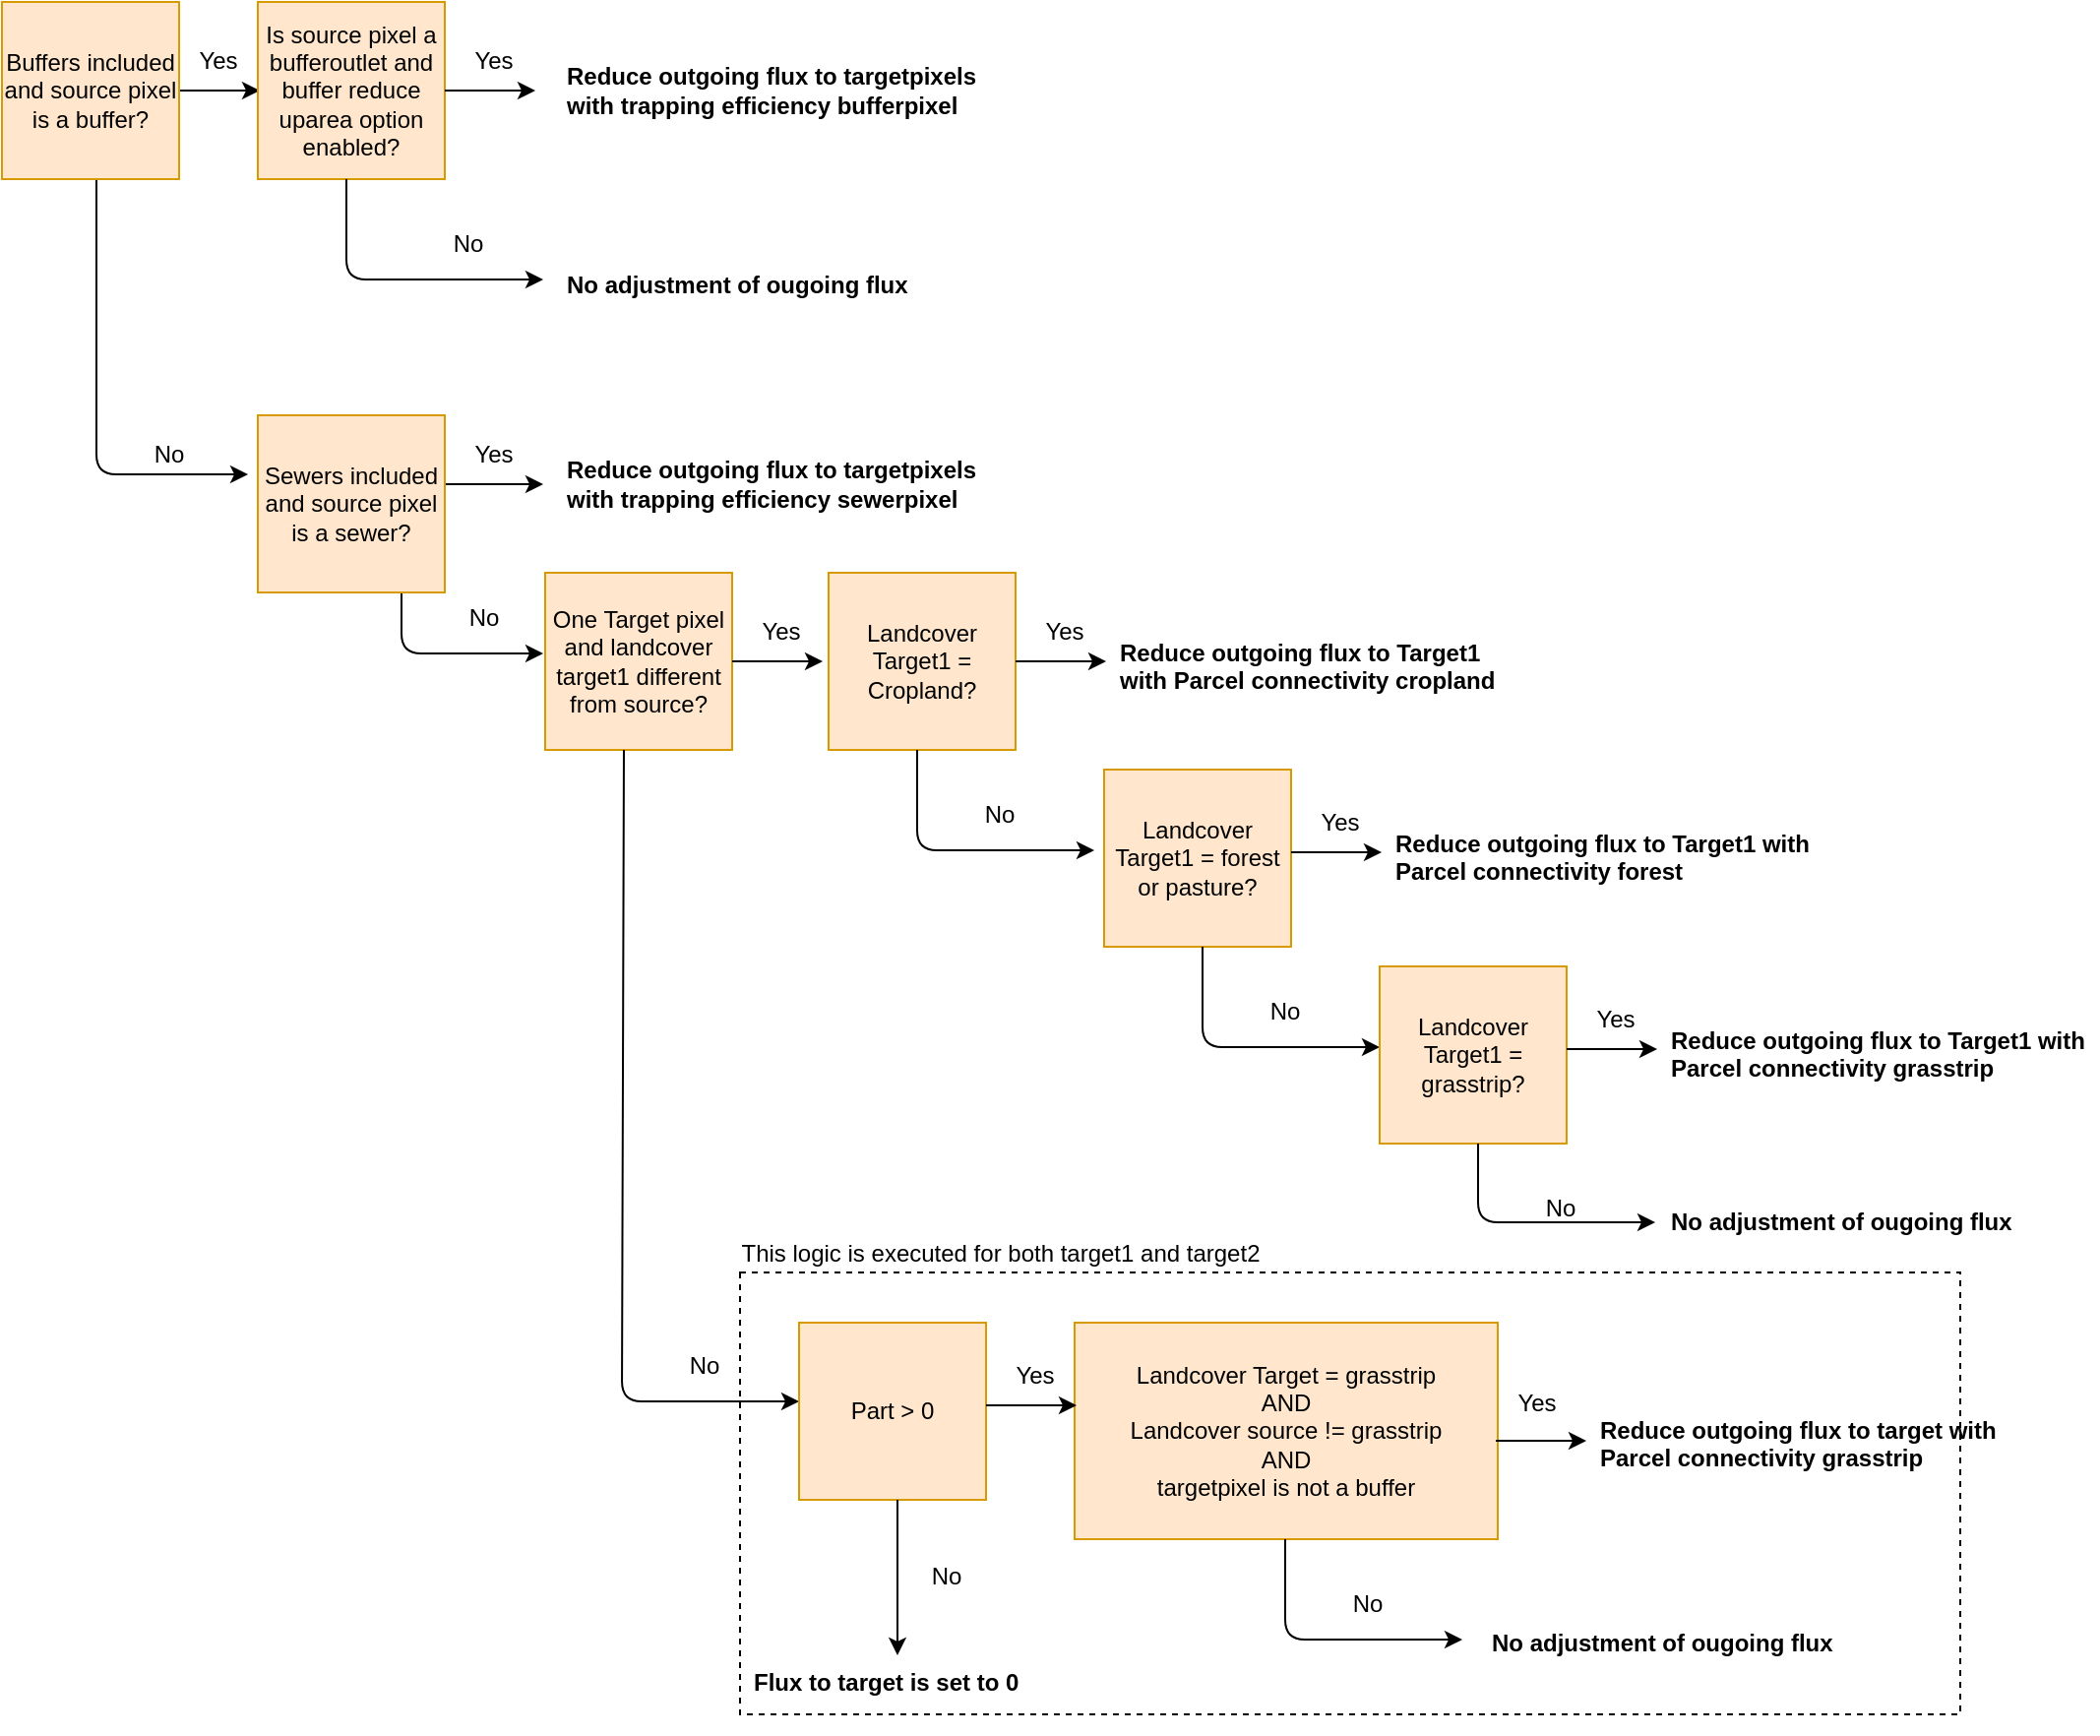 <mxfile version="15.9.1" type="device"><diagram id="lCDUx9Ks063r8kTa6s_1" name="Page-1"><mxGraphModel dx="1422" dy="780" grid="1" gridSize="10" guides="1" tooltips="1" connect="1" arrows="1" fold="1" page="1" pageScale="1" pageWidth="1169" pageHeight="827" math="0" shadow="0"><root><mxCell id="0"/><mxCell id="1" parent="0"/><mxCell id="PbknvmYc1wXzGrOLYjCx-216" value="" style="rounded=0;whiteSpace=wrap;html=1;dashed=1;fillColor=none;" vertex="1" parent="1"><mxGeometry x="540" y="1195.5" width="620" height="224.5" as="geometry"/></mxCell><mxCell id="PbknvmYc1wXzGrOLYjCx-126" value="" style="endArrow=classic;html=1;entryX=0;entryY=0.5;entryDx=0;entryDy=0;align=left;verticalAlign=top;" edge="1" parent="1"><mxGeometry width="50" height="50" relative="1" as="geometry"><mxPoint x="250" y="595" as="sourcePoint"/><mxPoint x="296" y="595" as="targetPoint"/><Array as="points"/></mxGeometry></mxCell><mxCell id="PbknvmYc1wXzGrOLYjCx-127" value="Yes" style="text;html=1;strokeColor=none;fillColor=none;align=center;verticalAlign=middle;whiteSpace=wrap;rounded=0;" vertex="1" parent="1"><mxGeometry x="255" y="570" width="40" height="20" as="geometry"/></mxCell><mxCell id="PbknvmYc1wXzGrOLYjCx-129" value="" style="endArrow=classic;html=1;align=left;" edge="1" parent="1"><mxGeometry width="50" height="50" relative="1" as="geometry"><mxPoint x="213" y="630" as="sourcePoint"/><mxPoint x="290" y="790" as="targetPoint"/><Array as="points"><mxPoint x="213" y="660"/><mxPoint x="213" y="790"/></Array></mxGeometry></mxCell><mxCell id="PbknvmYc1wXzGrOLYjCx-130" value="No" style="text;html=1;strokeColor=none;fillColor=none;align=center;verticalAlign=middle;whiteSpace=wrap;rounded=0;" vertex="1" parent="1"><mxGeometry x="230" y="770" width="40" height="20" as="geometry"/></mxCell><mxCell id="PbknvmYc1wXzGrOLYjCx-132" value="" style="endArrow=classic;html=1;align=left;verticalAlign=top;" edge="1" parent="1"><mxGeometry width="50" height="50" relative="1" as="geometry"><mxPoint x="375" y="795" as="sourcePoint"/><mxPoint x="440" y="795" as="targetPoint"/><Array as="points"/></mxGeometry></mxCell><mxCell id="PbknvmYc1wXzGrOLYjCx-133" value="Yes" style="text;html=1;strokeColor=none;fillColor=none;align=center;verticalAlign=middle;whiteSpace=wrap;rounded=0;" vertex="1" parent="1"><mxGeometry x="395" y="770" width="40" height="20" as="geometry"/></mxCell><mxCell id="PbknvmYc1wXzGrOLYjCx-134" value="&lt;div align=&quot;left&quot;&gt;Reduce outgoing flux to targetpixels &lt;br&gt;&lt;/div&gt;&lt;div align=&quot;left&quot;&gt;with trapping efficiency sewerpixel&lt;br&gt;&lt;/div&gt;" style="text;html=1;align=left;verticalAlign=middle;resizable=0;points=[];autosize=1;fontStyle=1" vertex="1" parent="1"><mxGeometry x="450" y="780" width="220" height="30" as="geometry"/></mxCell><mxCell id="PbknvmYc1wXzGrOLYjCx-135" value="" style="endArrow=classic;html=1;align=left;" edge="1" parent="1"><mxGeometry width="50" height="50" relative="1" as="geometry"><mxPoint x="368" y="830" as="sourcePoint"/><mxPoint x="440" y="881" as="targetPoint"/><Array as="points"><mxPoint x="368" y="881"/></Array></mxGeometry></mxCell><mxCell id="PbknvmYc1wXzGrOLYjCx-136" value="No" style="text;html=1;strokeColor=none;fillColor=none;align=center;verticalAlign=middle;whiteSpace=wrap;rounded=0;" vertex="1" parent="1"><mxGeometry x="390" y="853" width="40" height="20" as="geometry"/></mxCell><mxCell id="PbknvmYc1wXzGrOLYjCx-137" value="Is source pixel a bufferoutlet and buffer reduce uparea option enabled?" style="rounded=0;whiteSpace=wrap;html=1;align=center;fillColor=#ffe6cc;strokeColor=#d79b00;" vertex="1" parent="1"><mxGeometry x="295" y="550" width="95" height="90" as="geometry"/></mxCell><mxCell id="PbknvmYc1wXzGrOLYjCx-156" value="" style="endArrow=classic;html=1;entryX=0;entryY=0.5;entryDx=0;entryDy=0;align=left;verticalAlign=top;" edge="1" parent="1"><mxGeometry width="50" height="50" relative="1" as="geometry"><mxPoint x="390" y="595" as="sourcePoint"/><mxPoint x="436" y="595" as="targetPoint"/><Array as="points"/></mxGeometry></mxCell><mxCell id="PbknvmYc1wXzGrOLYjCx-157" value="Yes" style="text;html=1;strokeColor=none;fillColor=none;align=center;verticalAlign=middle;whiteSpace=wrap;rounded=0;" vertex="1" parent="1"><mxGeometry x="395" y="570" width="40" height="20" as="geometry"/></mxCell><mxCell id="PbknvmYc1wXzGrOLYjCx-158" value="" style="endArrow=classic;html=1;align=left;" edge="1" parent="1"><mxGeometry width="50" height="50" relative="1" as="geometry"><mxPoint x="340" y="640" as="sourcePoint"/><mxPoint x="440" y="691" as="targetPoint"/><Array as="points"><mxPoint x="340" y="691"/></Array></mxGeometry></mxCell><mxCell id="PbknvmYc1wXzGrOLYjCx-159" value="No" style="text;html=1;strokeColor=none;fillColor=none;align=center;verticalAlign=middle;whiteSpace=wrap;rounded=0;" vertex="1" parent="1"><mxGeometry x="382" y="663" width="40" height="20" as="geometry"/></mxCell><mxCell id="PbknvmYc1wXzGrOLYjCx-160" value="&lt;div align=&quot;left&quot;&gt;Reduce outgoing flux to targetpixels&lt;/div&gt;&lt;div align=&quot;left&quot;&gt; with trapping efficiency bufferpixel&lt;/div&gt;" style="text;html=1;align=left;verticalAlign=middle;resizable=0;points=[];autosize=1;fontStyle=1" vertex="1" parent="1"><mxGeometry x="450" y="580" width="220" height="30" as="geometry"/></mxCell><mxCell id="PbknvmYc1wXzGrOLYjCx-161" value="&lt;b&gt;No adjustment of ougoing flux&lt;br&gt;&lt;/b&gt;" style="text;whiteSpace=wrap;html=1;" vertex="1" parent="1"><mxGeometry x="450" y="680" width="180" height="40" as="geometry"/></mxCell><mxCell id="PbknvmYc1wXzGrOLYjCx-125" value="Buffers included and source pixel is a buffer?" style="whiteSpace=wrap;html=1;aspect=fixed;fillColor=#ffe6cc;strokeColor=#d79b00;" vertex="1" parent="1"><mxGeometry x="165" y="550" width="90" height="90" as="geometry"/></mxCell><mxCell id="PbknvmYc1wXzGrOLYjCx-131" value="Sewers included and source pixel is a sewer?" style="rounded=0;whiteSpace=wrap;html=1;align=center;fillColor=#ffe6cc;strokeColor=#d79b00;" vertex="1" parent="1"><mxGeometry x="295" y="760" width="95" height="90" as="geometry"/></mxCell><mxCell id="PbknvmYc1wXzGrOLYjCx-164" value="One Target pixel and landcover target1 different from source?" style="rounded=0;whiteSpace=wrap;html=1;align=center;fillColor=#ffe6cc;strokeColor=#d79b00;" vertex="1" parent="1"><mxGeometry x="441" y="840" width="95" height="90" as="geometry"/></mxCell><mxCell id="PbknvmYc1wXzGrOLYjCx-165" value="" style="endArrow=classic;html=1;entryX=0;entryY=0.5;entryDx=0;entryDy=0;align=left;verticalAlign=top;" edge="1" parent="1"><mxGeometry width="50" height="50" relative="1" as="geometry"><mxPoint x="536" y="885" as="sourcePoint"/><mxPoint x="582" y="885" as="targetPoint"/><Array as="points"/></mxGeometry></mxCell><mxCell id="PbknvmYc1wXzGrOLYjCx-166" value="Yes" style="text;html=1;strokeColor=none;fillColor=none;align=center;verticalAlign=middle;whiteSpace=wrap;rounded=0;" vertex="1" parent="1"><mxGeometry x="541" y="860" width="40" height="20" as="geometry"/></mxCell><mxCell id="PbknvmYc1wXzGrOLYjCx-167" value="Landcover Target1 = Cropland?" style="rounded=0;whiteSpace=wrap;html=1;align=center;fillColor=#ffe6cc;strokeColor=#d79b00;" vertex="1" parent="1"><mxGeometry x="585" y="840" width="95" height="90" as="geometry"/></mxCell><mxCell id="PbknvmYc1wXzGrOLYjCx-168" value="" style="endArrow=classic;html=1;entryX=0;entryY=0.5;entryDx=0;entryDy=0;align=left;verticalAlign=top;" edge="1" parent="1"><mxGeometry width="50" height="50" relative="1" as="geometry"><mxPoint x="680" y="885" as="sourcePoint"/><mxPoint x="726" y="885" as="targetPoint"/><Array as="points"/></mxGeometry></mxCell><mxCell id="PbknvmYc1wXzGrOLYjCx-169" value="Yes" style="text;html=1;strokeColor=none;fillColor=none;align=center;verticalAlign=middle;whiteSpace=wrap;rounded=0;" vertex="1" parent="1"><mxGeometry x="685" y="860" width="40" height="20" as="geometry"/></mxCell><mxCell id="PbknvmYc1wXzGrOLYjCx-170" value="&lt;b&gt;Reduce outgoing flux to Target1 with Parcel connectivity cropland &lt;br&gt;&lt;/b&gt;" style="text;whiteSpace=wrap;html=1;" vertex="1" parent="1"><mxGeometry x="731" y="867" width="209" height="40" as="geometry"/></mxCell><mxCell id="PbknvmYc1wXzGrOLYjCx-174" value="" style="endArrow=classic;html=1;align=left;" edge="1" parent="1"><mxGeometry width="50" height="50" relative="1" as="geometry"><mxPoint x="630" y="930" as="sourcePoint"/><mxPoint x="720" y="981" as="targetPoint"/><Array as="points"><mxPoint x="630" y="981"/></Array></mxGeometry></mxCell><mxCell id="PbknvmYc1wXzGrOLYjCx-175" value="No" style="text;html=1;strokeColor=none;fillColor=none;align=center;verticalAlign=middle;whiteSpace=wrap;rounded=0;" vertex="1" parent="1"><mxGeometry x="652" y="953" width="40" height="20" as="geometry"/></mxCell><mxCell id="PbknvmYc1wXzGrOLYjCx-176" value="Landcover Target1 = forest or pasture?" style="rounded=0;whiteSpace=wrap;html=1;align=center;fillColor=#ffe6cc;strokeColor=#d79b00;" vertex="1" parent="1"><mxGeometry x="725" y="940" width="95" height="90" as="geometry"/></mxCell><mxCell id="PbknvmYc1wXzGrOLYjCx-180" value="" style="endArrow=classic;html=1;entryX=0;entryY=0.5;entryDx=0;entryDy=0;align=left;verticalAlign=top;" edge="1" parent="1"><mxGeometry width="50" height="50" relative="1" as="geometry"><mxPoint x="820" y="982" as="sourcePoint"/><mxPoint x="866" y="982" as="targetPoint"/><Array as="points"/></mxGeometry></mxCell><mxCell id="PbknvmYc1wXzGrOLYjCx-181" value="Yes" style="text;html=1;strokeColor=none;fillColor=none;align=center;verticalAlign=middle;whiteSpace=wrap;rounded=0;" vertex="1" parent="1"><mxGeometry x="825" y="957" width="40" height="20" as="geometry"/></mxCell><mxCell id="PbknvmYc1wXzGrOLYjCx-182" value="&lt;b&gt;Reduce outgoing flux to Target1 with Parcel connectivity forest&lt;br&gt;&lt;/b&gt;" style="text;whiteSpace=wrap;html=1;" vertex="1" parent="1"><mxGeometry x="871" y="964" width="219" height="40" as="geometry"/></mxCell><mxCell id="PbknvmYc1wXzGrOLYjCx-183" value="" style="endArrow=classic;html=1;align=left;" edge="1" parent="1"><mxGeometry width="50" height="50" relative="1" as="geometry"><mxPoint x="775" y="1030" as="sourcePoint"/><mxPoint x="865" y="1081" as="targetPoint"/><Array as="points"><mxPoint x="775" y="1081"/></Array></mxGeometry></mxCell><mxCell id="PbknvmYc1wXzGrOLYjCx-184" value="No" style="text;html=1;strokeColor=none;fillColor=none;align=center;verticalAlign=middle;whiteSpace=wrap;rounded=0;" vertex="1" parent="1"><mxGeometry x="797" y="1053" width="40" height="20" as="geometry"/></mxCell><mxCell id="PbknvmYc1wXzGrOLYjCx-185" value="Landcover Target1 = grasstrip?" style="rounded=0;whiteSpace=wrap;html=1;align=center;fillColor=#ffe6cc;strokeColor=#d79b00;" vertex="1" parent="1"><mxGeometry x="865" y="1040" width="95" height="90" as="geometry"/></mxCell><mxCell id="PbknvmYc1wXzGrOLYjCx-186" value="" style="endArrow=classic;html=1;entryX=0;entryY=0.5;entryDx=0;entryDy=0;align=left;verticalAlign=top;" edge="1" parent="1"><mxGeometry width="50" height="50" relative="1" as="geometry"><mxPoint x="960" y="1082" as="sourcePoint"/><mxPoint x="1006" y="1082" as="targetPoint"/><Array as="points"/></mxGeometry></mxCell><mxCell id="PbknvmYc1wXzGrOLYjCx-187" value="Yes" style="text;html=1;strokeColor=none;fillColor=none;align=center;verticalAlign=middle;whiteSpace=wrap;rounded=0;" vertex="1" parent="1"><mxGeometry x="965" y="1057" width="40" height="20" as="geometry"/></mxCell><mxCell id="PbknvmYc1wXzGrOLYjCx-188" value="&lt;b&gt;Reduce outgoing flux to Target1 with Parcel connectivity grasstrip&lt;br&gt;&lt;/b&gt;" style="text;whiteSpace=wrap;html=1;" vertex="1" parent="1"><mxGeometry x="1011" y="1064" width="219" height="40" as="geometry"/></mxCell><mxCell id="PbknvmYc1wXzGrOLYjCx-189" value="" style="endArrow=classic;html=1;align=left;" edge="1" parent="1"><mxGeometry width="50" height="50" relative="1" as="geometry"><mxPoint x="915" y="1130" as="sourcePoint"/><mxPoint x="1005" y="1170" as="targetPoint"/><Array as="points"><mxPoint x="915" y="1170"/></Array></mxGeometry></mxCell><mxCell id="PbknvmYc1wXzGrOLYjCx-190" value="No" style="text;html=1;strokeColor=none;fillColor=none;align=center;verticalAlign=middle;whiteSpace=wrap;rounded=0;" vertex="1" parent="1"><mxGeometry x="937" y="1153" width="40" height="20" as="geometry"/></mxCell><mxCell id="PbknvmYc1wXzGrOLYjCx-192" value="" style="endArrow=classic;html=1;align=left;exitX=0.421;exitY=1;exitDx=0;exitDy=0;exitPerimeter=0;" edge="1" parent="1" source="PbknvmYc1wXzGrOLYjCx-164"><mxGeometry width="50" height="50" relative="1" as="geometry"><mxPoint x="480" y="1210" as="sourcePoint"/><mxPoint x="570" y="1261" as="targetPoint"/><Array as="points"><mxPoint x="480" y="1261"/></Array></mxGeometry></mxCell><mxCell id="PbknvmYc1wXzGrOLYjCx-193" value="No" style="text;html=1;strokeColor=none;fillColor=none;align=center;verticalAlign=middle;whiteSpace=wrap;rounded=0;" vertex="1" parent="1"><mxGeometry x="502" y="1233" width="40" height="20" as="geometry"/></mxCell><mxCell id="PbknvmYc1wXzGrOLYjCx-199" value="Landcover Target = grasstrip &lt;br&gt;&lt;div&gt;AND &lt;br&gt;&lt;/div&gt;&lt;div&gt;Landcover source != grasstrip &lt;br&gt;&lt;/div&gt;&lt;div&gt;AND&lt;/div&gt;&lt;div&gt;targetpixel is not a buffer&lt;br&gt;&lt;/div&gt;" style="rounded=0;whiteSpace=wrap;html=1;align=center;fillColor=#ffe6cc;strokeColor=#d79b00;" vertex="1" parent="1"><mxGeometry x="710" y="1221" width="215" height="110" as="geometry"/></mxCell><mxCell id="PbknvmYc1wXzGrOLYjCx-201" value="Yes" style="text;html=1;strokeColor=none;fillColor=none;align=center;verticalAlign=middle;whiteSpace=wrap;rounded=0;" vertex="1" parent="1"><mxGeometry x="925" y="1252" width="40" height="20" as="geometry"/></mxCell><mxCell id="PbknvmYc1wXzGrOLYjCx-202" value="&lt;b&gt;Reduce outgoing flux to target with Parcel connectivity grasstrip&lt;br&gt;&lt;/b&gt;" style="text;whiteSpace=wrap;html=1;" vertex="1" parent="1"><mxGeometry x="975" y="1262" width="205" height="40" as="geometry"/></mxCell><mxCell id="PbknvmYc1wXzGrOLYjCx-204" value="" style="endArrow=classic;html=1;entryX=0;entryY=0.5;entryDx=0;entryDy=0;align=left;verticalAlign=top;" edge="1" parent="1"><mxGeometry width="50" height="50" relative="1" as="geometry"><mxPoint x="924" y="1281" as="sourcePoint"/><mxPoint x="970" y="1281" as="targetPoint"/><Array as="points"/></mxGeometry></mxCell><mxCell id="PbknvmYc1wXzGrOLYjCx-205" value="" style="endArrow=classic;html=1;align=left;" edge="1" parent="1"><mxGeometry width="50" height="50" relative="1" as="geometry"><mxPoint x="817" y="1331" as="sourcePoint"/><mxPoint x="907" y="1382" as="targetPoint"/><Array as="points"><mxPoint x="817" y="1382"/></Array></mxGeometry></mxCell><mxCell id="PbknvmYc1wXzGrOLYjCx-206" value="No" style="text;html=1;strokeColor=none;fillColor=none;align=center;verticalAlign=middle;whiteSpace=wrap;rounded=0;" vertex="1" parent="1"><mxGeometry x="839" y="1354" width="40" height="20" as="geometry"/></mxCell><mxCell id="PbknvmYc1wXzGrOLYjCx-208" value="Part &amp;gt; 0" style="rounded=0;whiteSpace=wrap;html=1;align=center;fillColor=#ffe6cc;strokeColor=#d79b00;" vertex="1" parent="1"><mxGeometry x="570" y="1221" width="95" height="90" as="geometry"/></mxCell><mxCell id="PbknvmYc1wXzGrOLYjCx-209" value="" style="endArrow=classic;html=1;entryX=0;entryY=0.5;entryDx=0;entryDy=0;align=left;verticalAlign=top;" edge="1" parent="1"><mxGeometry width="50" height="50" relative="1" as="geometry"><mxPoint x="665" y="1263" as="sourcePoint"/><mxPoint x="711" y="1263" as="targetPoint"/><Array as="points"/></mxGeometry></mxCell><mxCell id="PbknvmYc1wXzGrOLYjCx-210" value="Yes" style="text;html=1;strokeColor=none;fillColor=none;align=center;verticalAlign=middle;whiteSpace=wrap;rounded=0;" vertex="1" parent="1"><mxGeometry x="670" y="1238" width="40" height="20" as="geometry"/></mxCell><mxCell id="PbknvmYc1wXzGrOLYjCx-212" value="" style="endArrow=classic;html=1;align=left;" edge="1" parent="1"><mxGeometry width="50" height="50" relative="1" as="geometry"><mxPoint x="620" y="1311" as="sourcePoint"/><mxPoint x="620" y="1390" as="targetPoint"/><Array as="points"><mxPoint x="620" y="1362"/></Array></mxGeometry></mxCell><mxCell id="PbknvmYc1wXzGrOLYjCx-213" value="No" style="text;html=1;strokeColor=none;fillColor=none;align=center;verticalAlign=middle;whiteSpace=wrap;rounded=0;" vertex="1" parent="1"><mxGeometry x="625" y="1340" width="40" height="20" as="geometry"/></mxCell><mxCell id="PbknvmYc1wXzGrOLYjCx-215" value="&lt;b&gt;Flux to target is set to 0&lt;/b&gt;" style="text;whiteSpace=wrap;html=1;" vertex="1" parent="1"><mxGeometry x="545" y="1390" width="180" height="40" as="geometry"/></mxCell><mxCell id="PbknvmYc1wXzGrOLYjCx-217" value="This logic is executed for both target1 and target2" style="text;html=1;strokeColor=none;fillColor=none;align=center;verticalAlign=middle;whiteSpace=wrap;rounded=0;dashed=1;" vertex="1" parent="1"><mxGeometry x="514.5" y="1171" width="315" height="30" as="geometry"/></mxCell><mxCell id="PbknvmYc1wXzGrOLYjCx-219" value="&lt;b&gt;No adjustment of ougoing flux&lt;br&gt;&lt;/b&gt;" style="text;whiteSpace=wrap;html=1;" vertex="1" parent="1"><mxGeometry x="1011" y="1155.5" width="180" height="40" as="geometry"/></mxCell><mxCell id="PbknvmYc1wXzGrOLYjCx-220" value="&lt;b&gt;No adjustment of ougoing flux&lt;br&gt;&lt;/b&gt;" style="text;whiteSpace=wrap;html=1;" vertex="1" parent="1"><mxGeometry x="920" y="1370" width="180" height="40" as="geometry"/></mxCell></root></mxGraphModel></diagram></mxfile>